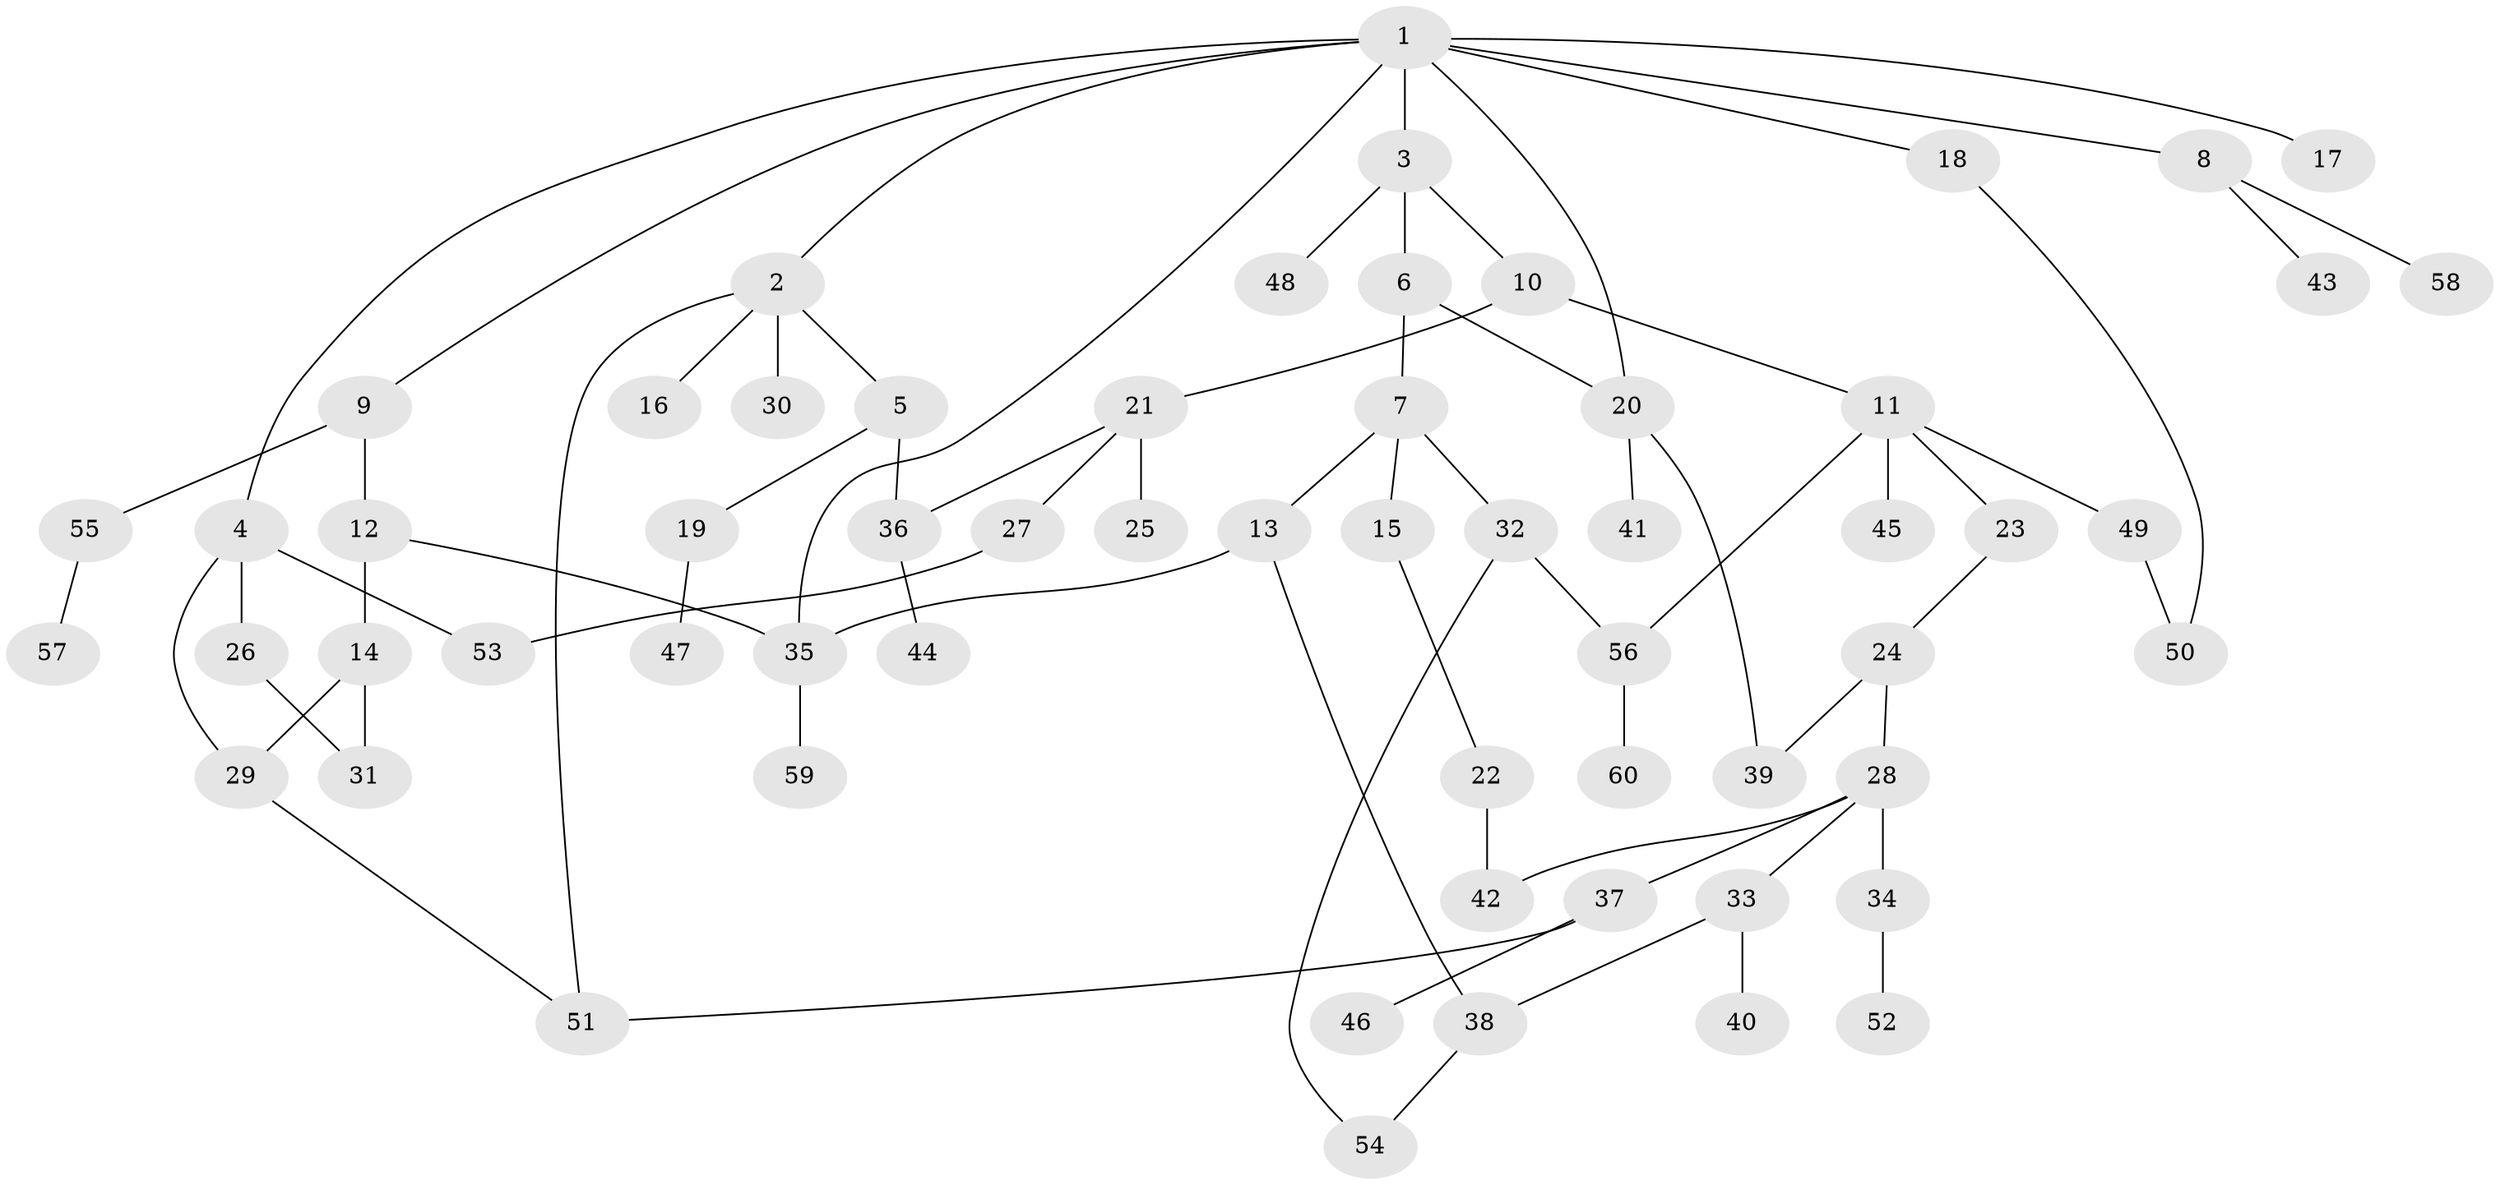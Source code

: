 // original degree distribution, {10: 0.008403361344537815, 5: 0.05042016806722689, 4: 0.08403361344537816, 3: 0.17647058823529413, 1: 0.37815126050420167, 6: 0.01680672268907563, 2: 0.2857142857142857}
// Generated by graph-tools (version 1.1) at 2025/34/03/09/25 02:34:01]
// undirected, 60 vertices, 74 edges
graph export_dot {
graph [start="1"]
  node [color=gray90,style=filled];
  1;
  2;
  3;
  4;
  5;
  6;
  7;
  8;
  9;
  10;
  11;
  12;
  13;
  14;
  15;
  16;
  17;
  18;
  19;
  20;
  21;
  22;
  23;
  24;
  25;
  26;
  27;
  28;
  29;
  30;
  31;
  32;
  33;
  34;
  35;
  36;
  37;
  38;
  39;
  40;
  41;
  42;
  43;
  44;
  45;
  46;
  47;
  48;
  49;
  50;
  51;
  52;
  53;
  54;
  55;
  56;
  57;
  58;
  59;
  60;
  1 -- 2 [weight=1.0];
  1 -- 3 [weight=1.0];
  1 -- 4 [weight=1.0];
  1 -- 8 [weight=1.0];
  1 -- 9 [weight=1.0];
  1 -- 17 [weight=1.0];
  1 -- 18 [weight=1.0];
  1 -- 20 [weight=1.0];
  1 -- 35 [weight=1.0];
  2 -- 5 [weight=1.0];
  2 -- 16 [weight=1.0];
  2 -- 30 [weight=1.0];
  2 -- 51 [weight=1.0];
  3 -- 6 [weight=1.0];
  3 -- 10 [weight=1.0];
  3 -- 48 [weight=1.0];
  4 -- 26 [weight=1.0];
  4 -- 29 [weight=1.0];
  4 -- 53 [weight=1.0];
  5 -- 19 [weight=1.0];
  5 -- 36 [weight=1.0];
  6 -- 7 [weight=1.0];
  6 -- 20 [weight=1.0];
  7 -- 13 [weight=1.0];
  7 -- 15 [weight=1.0];
  7 -- 32 [weight=1.0];
  8 -- 43 [weight=1.0];
  8 -- 58 [weight=1.0];
  9 -- 12 [weight=1.0];
  9 -- 55 [weight=1.0];
  10 -- 11 [weight=1.0];
  10 -- 21 [weight=1.0];
  11 -- 23 [weight=1.0];
  11 -- 45 [weight=1.0];
  11 -- 49 [weight=1.0];
  11 -- 56 [weight=1.0];
  12 -- 14 [weight=2.0];
  12 -- 35 [weight=1.0];
  13 -- 35 [weight=1.0];
  13 -- 38 [weight=2.0];
  14 -- 29 [weight=1.0];
  14 -- 31 [weight=1.0];
  15 -- 22 [weight=1.0];
  18 -- 50 [weight=1.0];
  19 -- 47 [weight=1.0];
  20 -- 39 [weight=1.0];
  20 -- 41 [weight=1.0];
  21 -- 25 [weight=3.0];
  21 -- 27 [weight=1.0];
  21 -- 36 [weight=1.0];
  22 -- 42 [weight=1.0];
  23 -- 24 [weight=1.0];
  24 -- 28 [weight=1.0];
  24 -- 39 [weight=1.0];
  26 -- 31 [weight=1.0];
  27 -- 53 [weight=1.0];
  28 -- 33 [weight=1.0];
  28 -- 34 [weight=1.0];
  28 -- 37 [weight=1.0];
  28 -- 42 [weight=1.0];
  29 -- 51 [weight=1.0];
  32 -- 54 [weight=1.0];
  32 -- 56 [weight=1.0];
  33 -- 38 [weight=1.0];
  33 -- 40 [weight=1.0];
  34 -- 52 [weight=2.0];
  35 -- 59 [weight=1.0];
  36 -- 44 [weight=2.0];
  37 -- 46 [weight=1.0];
  37 -- 51 [weight=1.0];
  38 -- 54 [weight=1.0];
  49 -- 50 [weight=1.0];
  55 -- 57 [weight=1.0];
  56 -- 60 [weight=1.0];
}
